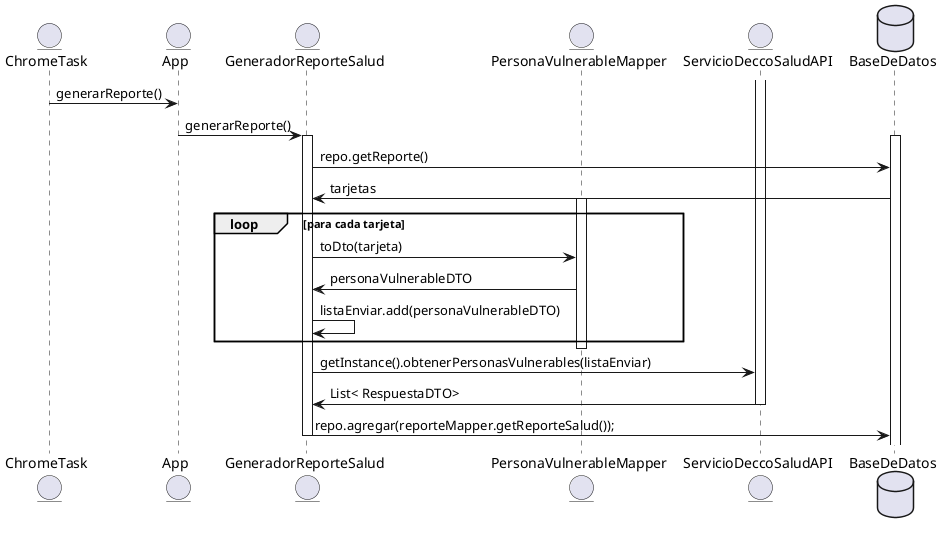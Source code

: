 @startuml deccosaludReporte
entity ChromeTask
entity App
entity GeneradorReporteSalud
entity PersonaVulnerableMapper
entity ServicioDeccoSaludAPI
database BaseDeDatos

ChromeTask -> App: generarReporte()
App -> GeneradorReporteSalud: generarReporte()
activate GeneradorReporteSalud

activate BaseDeDatos
GeneradorReporteSalud -> BaseDeDatos: repo.getReporte()
BaseDeDatos -> GeneradorReporteSalud: tarjetas

loop para cada tarjeta
    activate PersonaVulnerableMapper
    GeneradorReporteSalud -> PersonaVulnerableMapper: toDto(tarjeta)
    PersonaVulnerableMapper -> GeneradorReporteSalud: personaVulnerableDTO
    GeneradorReporteSalud-> GeneradorReporteSalud : listaEnviar.add(personaVulnerableDTO)

end
deactivate PersonaVulnerableMapper
activate ServicioDeccoSaludAPI
GeneradorReporteSalud-> ServicioDeccoSaludAPI: getInstance().obtenerPersonasVulnerables(listaEnviar)
ServicioDeccoSaludAPI -> GeneradorReporteSalud : List< RespuestaDTO>
deactivate ServicioDeccoSaludAPI
GeneradorReporteSalud -> BaseDeDatos: repo.agregar(reporteMapper.getReporteSalud());

deactivate GeneradorReporteSalud
@enduml
